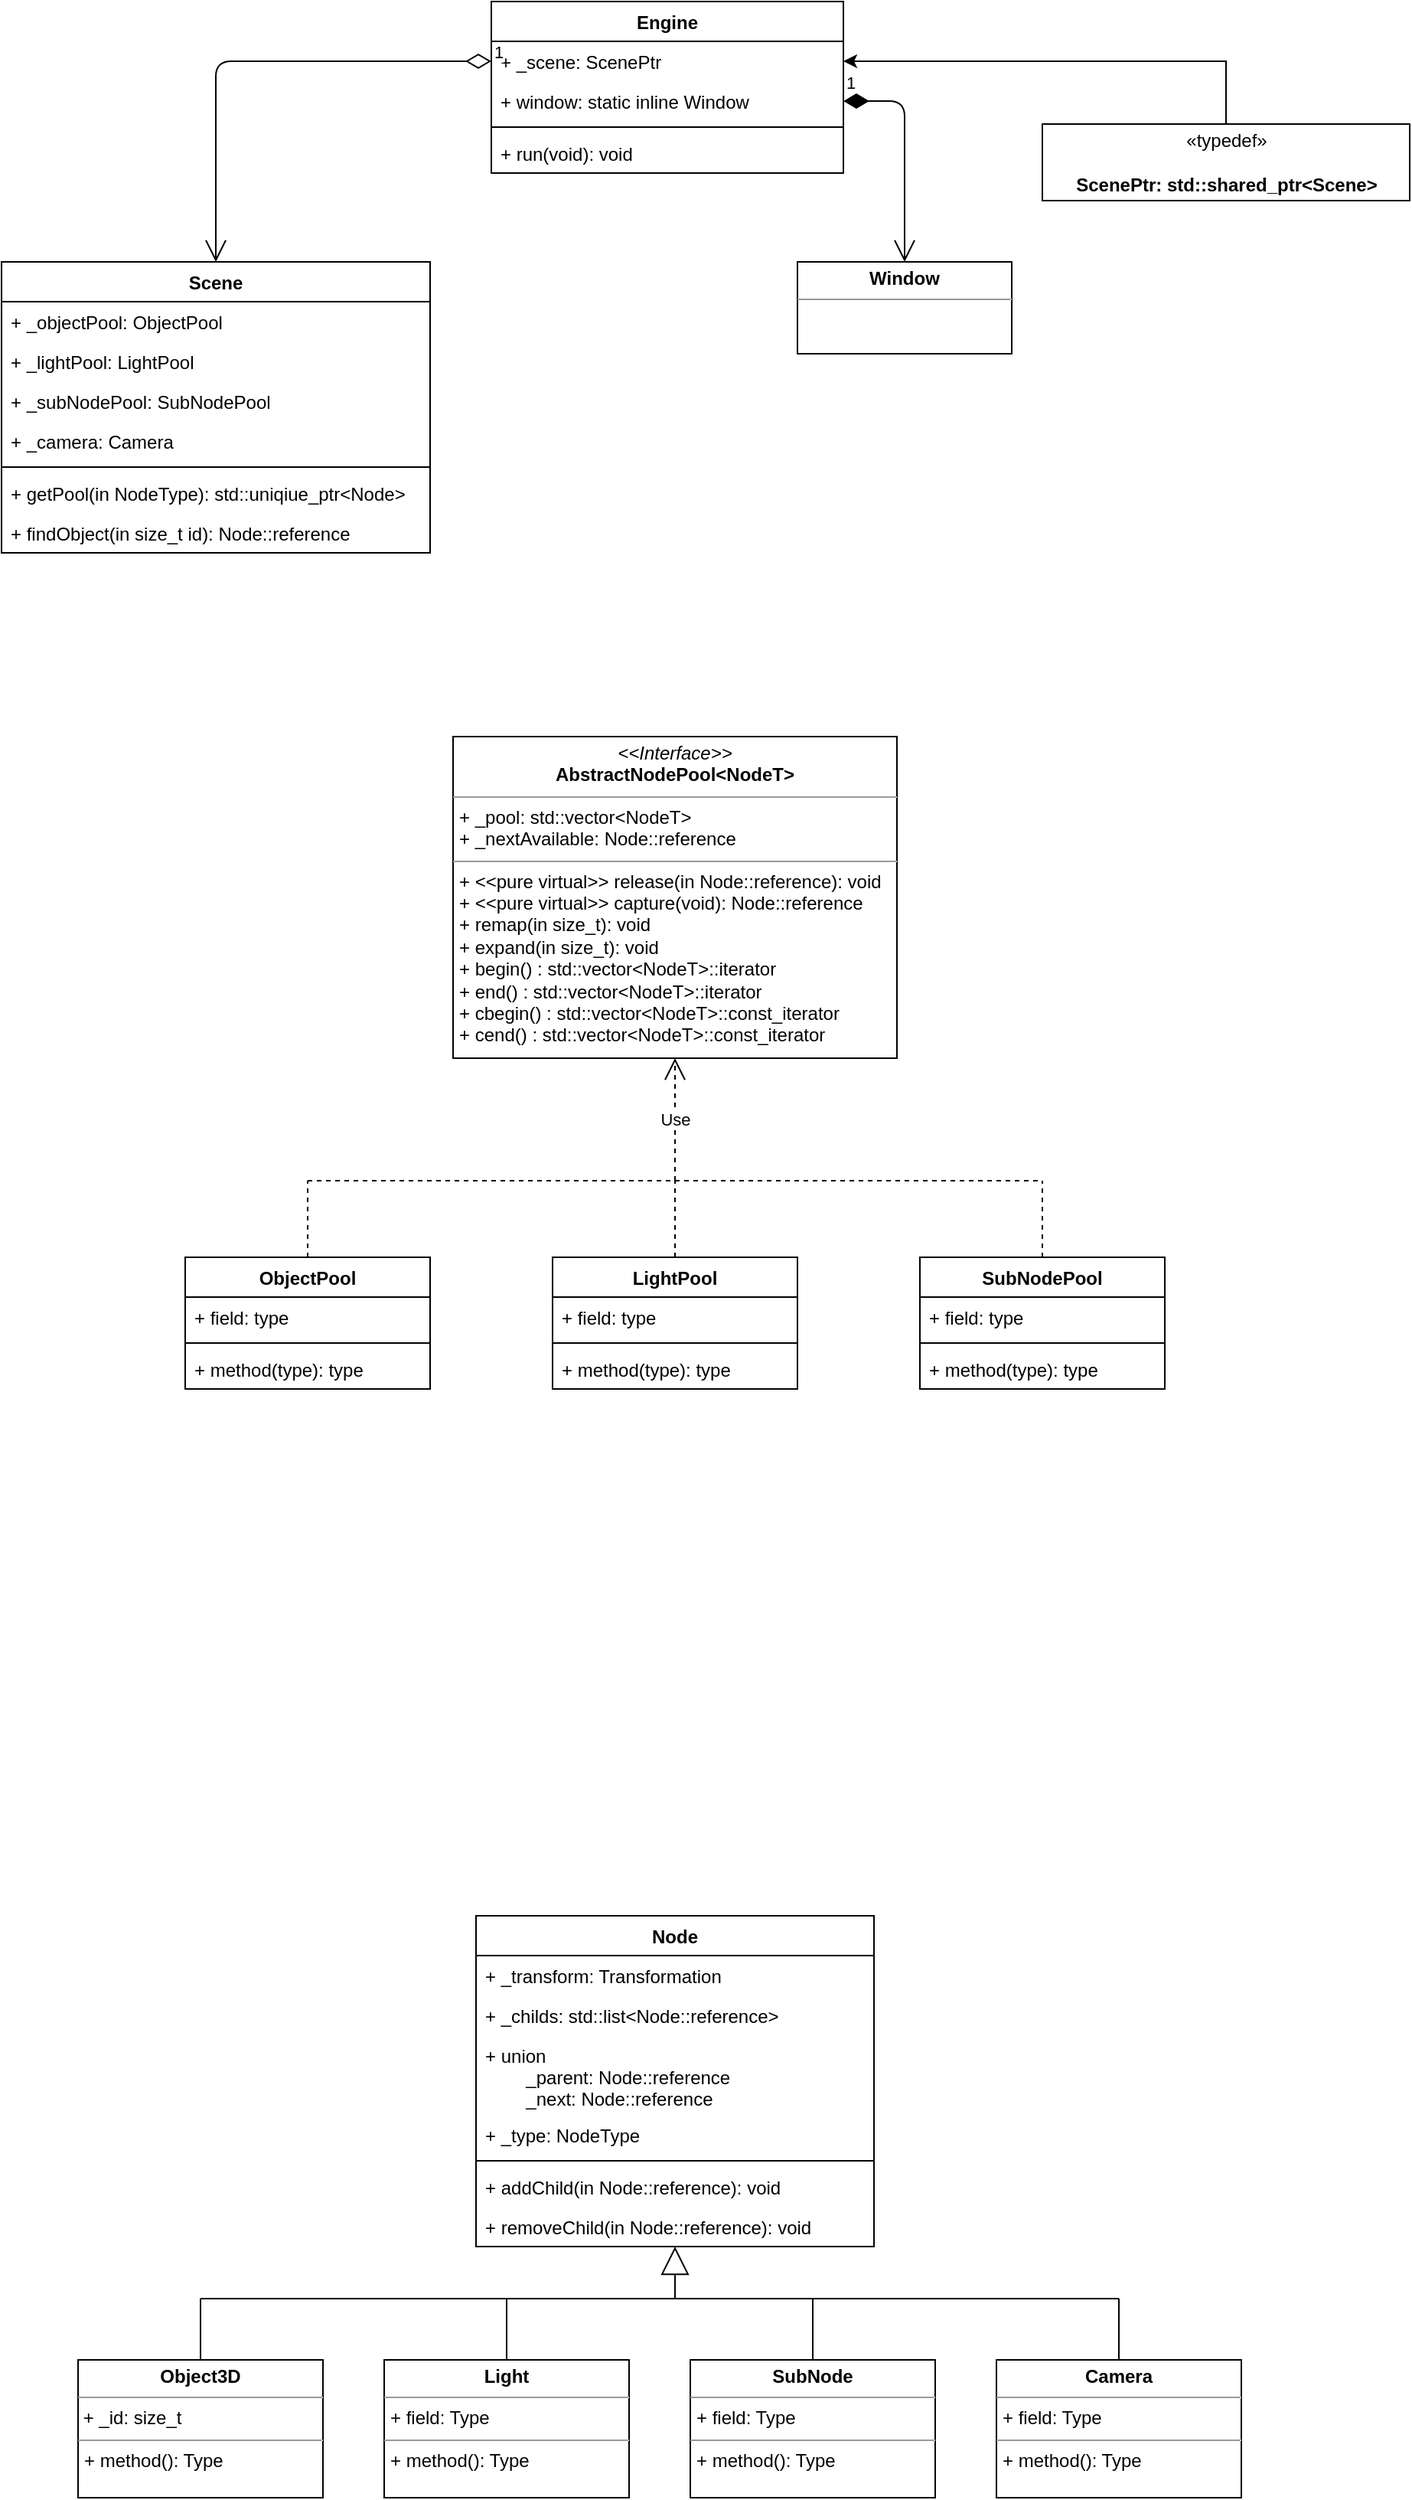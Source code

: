 <mxfile version="14.5.8" type="github">
  <diagram id="K0zAZXQBr5MxUlYF5iTr" name="Page-1">
    <mxGraphModel dx="868" dy="1561" grid="1" gridSize="10" guides="1" tooltips="1" connect="1" arrows="1" fold="1" page="1" pageScale="1" pageWidth="850" pageHeight="1100" math="0" shadow="0">
      <root>
        <mxCell id="0" />
        <mxCell id="1" parent="0" />
        <mxCell id="OS8nYZnWAJqrrNTVnIxq-2" value="Node" style="swimlane;fontStyle=1;align=center;verticalAlign=top;childLayout=stackLayout;horizontal=1;startSize=26;horizontalStack=0;resizeParent=1;resizeParentMax=0;resizeLast=0;collapsible=1;marginBottom=0;" parent="1" vertex="1">
          <mxGeometry x="350" y="1240" width="260" height="216" as="geometry" />
        </mxCell>
        <mxCell id="OS8nYZnWAJqrrNTVnIxq-3" value="+ _transform: Transformation" style="text;strokeColor=none;fillColor=none;align=left;verticalAlign=top;spacingLeft=4;spacingRight=4;overflow=hidden;rotatable=0;points=[[0,0.5],[1,0.5]];portConstraint=eastwest;" parent="OS8nYZnWAJqrrNTVnIxq-2" vertex="1">
          <mxGeometry y="26" width="260" height="26" as="geometry" />
        </mxCell>
        <mxCell id="OS8nYZnWAJqrrNTVnIxq-6" value="+ _childs: std::list&lt;Node::reference&gt;" style="text;strokeColor=none;fillColor=none;align=left;verticalAlign=top;spacingLeft=4;spacingRight=4;overflow=hidden;rotatable=0;points=[[0,0.5],[1,0.5]];portConstraint=eastwest;" parent="OS8nYZnWAJqrrNTVnIxq-2" vertex="1">
          <mxGeometry y="52" width="260" height="26" as="geometry" />
        </mxCell>
        <mxCell id="OS8nYZnWAJqrrNTVnIxq-7" value="+ union&#xa;        _parent: Node::reference&#xa;        _next: Node::reference&#xa;" style="text;strokeColor=none;fillColor=none;align=left;verticalAlign=top;spacingLeft=4;spacingRight=4;overflow=hidden;rotatable=0;points=[[0,0.5],[1,0.5]];portConstraint=eastwest;" parent="OS8nYZnWAJqrrNTVnIxq-2" vertex="1">
          <mxGeometry y="78" width="260" height="52" as="geometry" />
        </mxCell>
        <mxCell id="OS8nYZnWAJqrrNTVnIxq-8" value="+ _type: NodeType" style="text;strokeColor=none;fillColor=none;align=left;verticalAlign=top;spacingLeft=4;spacingRight=4;overflow=hidden;rotatable=0;points=[[0,0.5],[1,0.5]];portConstraint=eastwest;" parent="OS8nYZnWAJqrrNTVnIxq-2" vertex="1">
          <mxGeometry y="130" width="260" height="26" as="geometry" />
        </mxCell>
        <mxCell id="OS8nYZnWAJqrrNTVnIxq-4" value="" style="line;strokeWidth=1;fillColor=none;align=left;verticalAlign=middle;spacingTop=-1;spacingLeft=3;spacingRight=3;rotatable=0;labelPosition=right;points=[];portConstraint=eastwest;" parent="OS8nYZnWAJqrrNTVnIxq-2" vertex="1">
          <mxGeometry y="156" width="260" height="8" as="geometry" />
        </mxCell>
        <mxCell id="OS8nYZnWAJqrrNTVnIxq-5" value="+ addChild(in Node::reference): void" style="text;strokeColor=none;fillColor=none;align=left;verticalAlign=top;spacingLeft=4;spacingRight=4;overflow=hidden;rotatable=0;points=[[0,0.5],[1,0.5]];portConstraint=eastwest;" parent="OS8nYZnWAJqrrNTVnIxq-2" vertex="1">
          <mxGeometry y="164" width="260" height="26" as="geometry" />
        </mxCell>
        <mxCell id="OS8nYZnWAJqrrNTVnIxq-9" value="+ removeChild(in Node::reference): void" style="text;strokeColor=none;fillColor=none;align=left;verticalAlign=top;spacingLeft=4;spacingRight=4;overflow=hidden;rotatable=0;points=[[0,0.5],[1,0.5]];portConstraint=eastwest;" parent="OS8nYZnWAJqrrNTVnIxq-2" vertex="1">
          <mxGeometry y="190" width="260" height="26" as="geometry" />
        </mxCell>
        <mxCell id="OS8nYZnWAJqrrNTVnIxq-10" value="Scene" style="swimlane;fontStyle=1;align=center;verticalAlign=top;childLayout=stackLayout;horizontal=1;startSize=26;horizontalStack=0;resizeParent=1;resizeParentMax=0;resizeLast=0;collapsible=1;marginBottom=0;" parent="1" vertex="1">
          <mxGeometry x="40" y="160" width="280" height="190" as="geometry" />
        </mxCell>
        <mxCell id="OS8nYZnWAJqrrNTVnIxq-11" value="+ _objectPool: ObjectPool" style="text;strokeColor=none;fillColor=none;align=left;verticalAlign=top;spacingLeft=4;spacingRight=4;overflow=hidden;rotatable=0;points=[[0,0.5],[1,0.5]];portConstraint=eastwest;" parent="OS8nYZnWAJqrrNTVnIxq-10" vertex="1">
          <mxGeometry y="26" width="280" height="26" as="geometry" />
        </mxCell>
        <mxCell id="OS8nYZnWAJqrrNTVnIxq-14" value="+ _lightPool: LightPool" style="text;strokeColor=none;fillColor=none;align=left;verticalAlign=top;spacingLeft=4;spacingRight=4;overflow=hidden;rotatable=0;points=[[0,0.5],[1,0.5]];portConstraint=eastwest;" parent="OS8nYZnWAJqrrNTVnIxq-10" vertex="1">
          <mxGeometry y="52" width="280" height="26" as="geometry" />
        </mxCell>
        <mxCell id="OS8nYZnWAJqrrNTVnIxq-15" value="+ _subNodePool: SubNodePool" style="text;strokeColor=none;fillColor=none;align=left;verticalAlign=top;spacingLeft=4;spacingRight=4;overflow=hidden;rotatable=0;points=[[0,0.5],[1,0.5]];portConstraint=eastwest;" parent="OS8nYZnWAJqrrNTVnIxq-10" vertex="1">
          <mxGeometry y="78" width="280" height="26" as="geometry" />
        </mxCell>
        <mxCell id="OS8nYZnWAJqrrNTVnIxq-17" value="+ _camera: Camera" style="text;strokeColor=none;fillColor=none;align=left;verticalAlign=top;spacingLeft=4;spacingRight=4;overflow=hidden;rotatable=0;points=[[0,0.5],[1,0.5]];portConstraint=eastwest;" parent="OS8nYZnWAJqrrNTVnIxq-10" vertex="1">
          <mxGeometry y="104" width="280" height="26" as="geometry" />
        </mxCell>
        <mxCell id="OS8nYZnWAJqrrNTVnIxq-12" value="" style="line;strokeWidth=1;fillColor=none;align=left;verticalAlign=middle;spacingTop=-1;spacingLeft=3;spacingRight=3;rotatable=0;labelPosition=right;points=[];portConstraint=eastwest;" parent="OS8nYZnWAJqrrNTVnIxq-10" vertex="1">
          <mxGeometry y="130" width="280" height="8" as="geometry" />
        </mxCell>
        <mxCell id="OS8nYZnWAJqrrNTVnIxq-13" value="+ getPool(in NodeType): std::uniqiue_ptr&lt;Node&gt;" style="text;strokeColor=none;fillColor=none;align=left;verticalAlign=top;spacingLeft=4;spacingRight=4;overflow=hidden;rotatable=0;points=[[0,0.5],[1,0.5]];portConstraint=eastwest;" parent="OS8nYZnWAJqrrNTVnIxq-10" vertex="1">
          <mxGeometry y="138" width="280" height="26" as="geometry" />
        </mxCell>
        <mxCell id="OS8nYZnWAJqrrNTVnIxq-39" value="+ findObject(in size_t id): Node::reference" style="text;strokeColor=none;fillColor=none;align=left;verticalAlign=top;spacingLeft=4;spacingRight=4;overflow=hidden;rotatable=0;points=[[0,0.5],[1,0.5]];portConstraint=eastwest;" parent="OS8nYZnWAJqrrNTVnIxq-10" vertex="1">
          <mxGeometry y="164" width="280" height="26" as="geometry" />
        </mxCell>
        <mxCell id="OS8nYZnWAJqrrNTVnIxq-20" value="&lt;p style=&quot;margin: 0px ; margin-top: 4px ; text-align: center&quot;&gt;&lt;b&gt;Object3D&lt;/b&gt;&lt;/p&gt;&lt;hr size=&quot;1&quot;&gt;&amp;nbsp;+ _id: size_t &lt;br&gt;&lt;hr size=&quot;1&quot;&gt;&lt;p style=&quot;margin: 0px ; margin-left: 4px&quot;&gt;+ method(): Type&lt;/p&gt;" style="verticalAlign=top;align=left;overflow=fill;fontSize=12;fontFamily=Helvetica;html=1;" parent="1" vertex="1">
          <mxGeometry x="90" y="1530" width="160" height="90" as="geometry" />
        </mxCell>
        <mxCell id="OS8nYZnWAJqrrNTVnIxq-22" value="&lt;p style=&quot;margin: 0px ; margin-top: 4px ; text-align: center&quot;&gt;&lt;b&gt;Light&lt;/b&gt;&lt;br&gt;&lt;/p&gt;&lt;hr size=&quot;1&quot;&gt;&lt;p style=&quot;margin: 0px ; margin-left: 4px&quot;&gt;+ field: Type&lt;/p&gt;&lt;hr size=&quot;1&quot;&gt;&lt;p style=&quot;margin: 0px ; margin-left: 4px&quot;&gt;+ method(): Type&lt;/p&gt;" style="verticalAlign=top;align=left;overflow=fill;fontSize=12;fontFamily=Helvetica;html=1;" parent="1" vertex="1">
          <mxGeometry x="290" y="1530" width="160" height="90" as="geometry" />
        </mxCell>
        <mxCell id="OS8nYZnWAJqrrNTVnIxq-23" value="&lt;p style=&quot;margin: 0px ; margin-top: 4px ; text-align: center&quot;&gt;&lt;b&gt;SubNode&lt;/b&gt;&lt;br&gt;&lt;/p&gt;&lt;hr size=&quot;1&quot;&gt;&lt;p style=&quot;margin: 0px ; margin-left: 4px&quot;&gt;+ field: Type&lt;/p&gt;&lt;hr size=&quot;1&quot;&gt;&lt;p style=&quot;margin: 0px ; margin-left: 4px&quot;&gt;+ method(): Type&lt;/p&gt;" style="verticalAlign=top;align=left;overflow=fill;fontSize=12;fontFamily=Helvetica;html=1;" parent="1" vertex="1">
          <mxGeometry x="490" y="1530" width="160" height="90" as="geometry" />
        </mxCell>
        <mxCell id="OS8nYZnWAJqrrNTVnIxq-24" value="&lt;p style=&quot;margin: 0px ; margin-top: 4px ; text-align: center&quot;&gt;&lt;b&gt;Camera&lt;/b&gt;&lt;/p&gt;&lt;hr size=&quot;1&quot;&gt;&lt;p style=&quot;margin: 0px ; margin-left: 4px&quot;&gt;+ field: Type&lt;/p&gt;&lt;hr size=&quot;1&quot;&gt;&lt;p style=&quot;margin: 0px ; margin-left: 4px&quot;&gt;+ method(): Type&lt;/p&gt;" style="verticalAlign=top;align=left;overflow=fill;fontSize=12;fontFamily=Helvetica;html=1;" parent="1" vertex="1">
          <mxGeometry x="690" y="1530" width="160" height="90" as="geometry" />
        </mxCell>
        <mxCell id="OS8nYZnWAJqrrNTVnIxq-32" value="" style="endArrow=block;endSize=16;endFill=0;html=1;" parent="1" target="OS8nYZnWAJqrrNTVnIxq-2" edge="1">
          <mxGeometry width="160" relative="1" as="geometry">
            <mxPoint x="480" y="1490" as="sourcePoint" />
            <mxPoint x="520" y="1500" as="targetPoint" />
          </mxGeometry>
        </mxCell>
        <mxCell id="OS8nYZnWAJqrrNTVnIxq-33" value="" style="endArrow=none;html=1;exitX=0.5;exitY=0;exitDx=0;exitDy=0;" parent="1" source="OS8nYZnWAJqrrNTVnIxq-20" edge="1">
          <mxGeometry width="50" height="50" relative="1" as="geometry">
            <mxPoint x="420" y="1490" as="sourcePoint" />
            <mxPoint x="170" y="1490" as="targetPoint" />
          </mxGeometry>
        </mxCell>
        <mxCell id="OS8nYZnWAJqrrNTVnIxq-34" value="" style="endArrow=none;html=1;" parent="1" edge="1">
          <mxGeometry width="50" height="50" relative="1" as="geometry">
            <mxPoint x="170" y="1490" as="sourcePoint" />
            <mxPoint x="770" y="1490" as="targetPoint" />
          </mxGeometry>
        </mxCell>
        <mxCell id="OS8nYZnWAJqrrNTVnIxq-35" value="" style="endArrow=none;html=1;exitX=0.5;exitY=0;exitDx=0;exitDy=0;" parent="1" source="OS8nYZnWAJqrrNTVnIxq-24" edge="1">
          <mxGeometry width="50" height="50" relative="1" as="geometry">
            <mxPoint x="420" y="1490" as="sourcePoint" />
            <mxPoint x="770" y="1490" as="targetPoint" />
          </mxGeometry>
        </mxCell>
        <mxCell id="OS8nYZnWAJqrrNTVnIxq-36" value="" style="endArrow=none;html=1;exitX=0.5;exitY=0;exitDx=0;exitDy=0;" parent="1" source="OS8nYZnWAJqrrNTVnIxq-22" edge="1">
          <mxGeometry width="50" height="50" relative="1" as="geometry">
            <mxPoint x="420" y="1490" as="sourcePoint" />
            <mxPoint x="370" y="1490" as="targetPoint" />
          </mxGeometry>
        </mxCell>
        <mxCell id="OS8nYZnWAJqrrNTVnIxq-37" value="" style="endArrow=none;html=1;exitX=0.5;exitY=0;exitDx=0;exitDy=0;" parent="1" source="OS8nYZnWAJqrrNTVnIxq-23" edge="1">
          <mxGeometry width="50" height="50" relative="1" as="geometry">
            <mxPoint x="420" y="1490" as="sourcePoint" />
            <mxPoint x="570" y="1490" as="targetPoint" />
          </mxGeometry>
        </mxCell>
        <mxCell id="OS8nYZnWAJqrrNTVnIxq-40" value="Engine" style="swimlane;fontStyle=1;align=center;verticalAlign=top;childLayout=stackLayout;horizontal=1;startSize=26;horizontalStack=0;resizeParent=1;resizeParentMax=0;resizeLast=0;collapsible=1;marginBottom=0;" parent="1" vertex="1">
          <mxGeometry x="360" y="-10" width="230" height="112" as="geometry" />
        </mxCell>
        <mxCell id="OS8nYZnWAJqrrNTVnIxq-41" value="+ _scene: ScenePtr" style="text;strokeColor=none;fillColor=none;align=left;verticalAlign=top;spacingLeft=4;spacingRight=4;overflow=hidden;rotatable=0;points=[[0,0.5],[1,0.5]];portConstraint=eastwest;" parent="OS8nYZnWAJqrrNTVnIxq-40" vertex="1">
          <mxGeometry y="26" width="230" height="26" as="geometry" />
        </mxCell>
        <mxCell id="OS8nYZnWAJqrrNTVnIxq-45" value="+ window: static inline Window" style="text;strokeColor=none;fillColor=none;align=left;verticalAlign=top;spacingLeft=4;spacingRight=4;overflow=hidden;rotatable=0;points=[[0,0.5],[1,0.5]];portConstraint=eastwest;" parent="OS8nYZnWAJqrrNTVnIxq-40" vertex="1">
          <mxGeometry y="52" width="230" height="26" as="geometry" />
        </mxCell>
        <mxCell id="OS8nYZnWAJqrrNTVnIxq-42" value="" style="line;strokeWidth=1;fillColor=none;align=left;verticalAlign=middle;spacingTop=-1;spacingLeft=3;spacingRight=3;rotatable=0;labelPosition=right;points=[];portConstraint=eastwest;" parent="OS8nYZnWAJqrrNTVnIxq-40" vertex="1">
          <mxGeometry y="78" width="230" height="8" as="geometry" />
        </mxCell>
        <mxCell id="OS8nYZnWAJqrrNTVnIxq-43" value="+ run(void): void" style="text;strokeColor=none;fillColor=none;align=left;verticalAlign=top;spacingLeft=4;spacingRight=4;overflow=hidden;rotatable=0;points=[[0,0.5],[1,0.5]];portConstraint=eastwest;" parent="OS8nYZnWAJqrrNTVnIxq-40" vertex="1">
          <mxGeometry y="86" width="230" height="26" as="geometry" />
        </mxCell>
        <mxCell id="OS8nYZnWAJqrrNTVnIxq-46" value="1" style="endArrow=open;html=1;endSize=12;startArrow=diamondThin;startSize=14;startFill=0;edgeStyle=orthogonalEdgeStyle;align=left;verticalAlign=bottom;" parent="1" source="OS8nYZnWAJqrrNTVnIxq-41" target="OS8nYZnWAJqrrNTVnIxq-10" edge="1">
          <mxGeometry x="-1" y="3" relative="1" as="geometry">
            <mxPoint x="380" y="220" as="sourcePoint" />
            <mxPoint x="540" y="220" as="targetPoint" />
          </mxGeometry>
        </mxCell>
        <mxCell id="OS8nYZnWAJqrrNTVnIxq-48" value="&lt;p style=&quot;margin: 0px ; margin-top: 4px ; text-align: center&quot;&gt;&lt;b&gt;Window&lt;/b&gt;&lt;/p&gt;&lt;hr size=&quot;1&quot;&gt;&lt;div style=&quot;height: 2px&quot;&gt;&lt;/div&gt;" style="verticalAlign=top;align=left;overflow=fill;fontSize=12;fontFamily=Helvetica;html=1;" parent="1" vertex="1">
          <mxGeometry x="560" y="160" width="140" height="60" as="geometry" />
        </mxCell>
        <mxCell id="OS8nYZnWAJqrrNTVnIxq-51" value="&lt;p style=&quot;margin: 0px ; margin-top: 4px ; text-align: center&quot;&gt;&lt;i&gt;&amp;lt;&amp;lt;Interface&amp;gt;&amp;gt;&lt;/i&gt;&lt;br&gt;&lt;b&gt;AbstractNodePool&amp;lt;NodeT&amp;gt;&lt;/b&gt;&lt;/p&gt;&lt;hr size=&quot;1&quot;&gt;&lt;p style=&quot;margin: 0px ; margin-left: 4px&quot;&gt;+ _pool: std::vector&amp;lt;NodeT&amp;gt;&lt;br&gt;+ _nextAvailable: Node::reference&lt;/p&gt;&lt;hr size=&quot;1&quot;&gt;&lt;p style=&quot;margin: 0px ; margin-left: 4px&quot;&gt;+ &amp;lt;&amp;lt;pure virtual&amp;gt;&amp;gt; release(in Node::reference): void&lt;br&gt;+ &amp;lt;&amp;lt;pure virtual&amp;gt;&amp;gt; capture(void): Node::reference &lt;br&gt;&lt;/p&gt;&lt;p style=&quot;margin: 0px ; margin-left: 4px&quot;&gt;+ remap(in size_t): void&lt;/p&gt;&lt;p style=&quot;margin: 0px ; margin-left: 4px&quot;&gt;+ expand(in size_t): void&lt;/p&gt;&lt;p style=&quot;margin: 0px ; margin-left: 4px&quot;&gt;+ begin() : std::vector&amp;lt;NodeT&amp;gt;::iterator&lt;/p&gt;&lt;p style=&quot;margin: 0px ; margin-left: 4px&quot;&gt;+ end() : std::vector&amp;lt;NodeT&amp;gt;::iterator&lt;/p&gt;&lt;p style=&quot;margin: 0px ; margin-left: 4px&quot;&gt;+ cbegin() : std::vector&amp;lt;NodeT&amp;gt;::const_iterator&lt;/p&gt;&lt;p style=&quot;margin: 0px ; margin-left: 4px&quot;&gt;+ cend() : std::vector&amp;lt;NodeT&amp;gt;::const_iterator&lt;/p&gt;" style="verticalAlign=top;align=left;overflow=fill;fontSize=12;fontFamily=Helvetica;html=1;" parent="1" vertex="1">
          <mxGeometry x="335" y="470" width="290" height="210" as="geometry" />
        </mxCell>
        <mxCell id="OS8nYZnWAJqrrNTVnIxq-52" value="1" style="endArrow=open;html=1;endSize=12;startArrow=diamondThin;startSize=14;startFill=1;edgeStyle=orthogonalEdgeStyle;align=left;verticalAlign=bottom;" parent="1" source="OS8nYZnWAJqrrNTVnIxq-45" target="OS8nYZnWAJqrrNTVnIxq-48" edge="1">
          <mxGeometry x="-1" y="3" relative="1" as="geometry">
            <mxPoint x="370" y="180" as="sourcePoint" />
            <mxPoint x="530" y="180" as="targetPoint" />
          </mxGeometry>
        </mxCell>
        <mxCell id="EpknL9Fy81mYQwR228dj-3" style="edgeStyle=orthogonalEdgeStyle;rounded=0;orthogonalLoop=1;jettySize=auto;html=1;entryX=1;entryY=0.5;entryDx=0;entryDy=0;" edge="1" parent="1" source="EpknL9Fy81mYQwR228dj-2" target="OS8nYZnWAJqrrNTVnIxq-41">
          <mxGeometry relative="1" as="geometry" />
        </mxCell>
        <mxCell id="EpknL9Fy81mYQwR228dj-2" value="«typedef»&lt;br&gt;&lt;div&gt;&lt;br&gt;&lt;/div&gt;&lt;div&gt;&lt;b&gt;ScenePtr: std::shared_ptr&amp;lt;Scene&amp;gt;&lt;/b&gt;&lt;br&gt;&lt;/div&gt;&lt;b&gt;&lt;/b&gt;" style="html=1;" vertex="1" parent="1">
          <mxGeometry x="720" y="70" width="240" height="50" as="geometry" />
        </mxCell>
        <mxCell id="EpknL9Fy81mYQwR228dj-9" value="Use" style="endArrow=open;endSize=12;dashed=1;html=1;entryX=0.5;entryY=1;entryDx=0;entryDy=0;" edge="1" parent="1" target="OS8nYZnWAJqrrNTVnIxq-51">
          <mxGeometry width="160" relative="1" as="geometry">
            <mxPoint x="480" y="760" as="sourcePoint" />
            <mxPoint x="460" y="790" as="targetPoint" />
          </mxGeometry>
        </mxCell>
        <mxCell id="EpknL9Fy81mYQwR228dj-10" value="ObjectPool" style="swimlane;fontStyle=1;align=center;verticalAlign=top;childLayout=stackLayout;horizontal=1;startSize=26;horizontalStack=0;resizeParent=1;resizeParentMax=0;resizeLast=0;collapsible=1;marginBottom=0;" vertex="1" parent="1">
          <mxGeometry x="160" y="810" width="160" height="86" as="geometry" />
        </mxCell>
        <mxCell id="EpknL9Fy81mYQwR228dj-11" value="+ field: type" style="text;strokeColor=none;fillColor=none;align=left;verticalAlign=top;spacingLeft=4;spacingRight=4;overflow=hidden;rotatable=0;points=[[0,0.5],[1,0.5]];portConstraint=eastwest;" vertex="1" parent="EpknL9Fy81mYQwR228dj-10">
          <mxGeometry y="26" width="160" height="26" as="geometry" />
        </mxCell>
        <mxCell id="EpknL9Fy81mYQwR228dj-12" value="" style="line;strokeWidth=1;fillColor=none;align=left;verticalAlign=middle;spacingTop=-1;spacingLeft=3;spacingRight=3;rotatable=0;labelPosition=right;points=[];portConstraint=eastwest;" vertex="1" parent="EpknL9Fy81mYQwR228dj-10">
          <mxGeometry y="52" width="160" height="8" as="geometry" />
        </mxCell>
        <mxCell id="EpknL9Fy81mYQwR228dj-13" value="+ method(type): type" style="text;strokeColor=none;fillColor=none;align=left;verticalAlign=top;spacingLeft=4;spacingRight=4;overflow=hidden;rotatable=0;points=[[0,0.5],[1,0.5]];portConstraint=eastwest;" vertex="1" parent="EpknL9Fy81mYQwR228dj-10">
          <mxGeometry y="60" width="160" height="26" as="geometry" />
        </mxCell>
        <mxCell id="EpknL9Fy81mYQwR228dj-14" value="LightPool" style="swimlane;fontStyle=1;align=center;verticalAlign=top;childLayout=stackLayout;horizontal=1;startSize=26;horizontalStack=0;resizeParent=1;resizeParentMax=0;resizeLast=0;collapsible=1;marginBottom=0;" vertex="1" parent="1">
          <mxGeometry x="400" y="810" width="160" height="86" as="geometry" />
        </mxCell>
        <mxCell id="EpknL9Fy81mYQwR228dj-15" value="+ field: type" style="text;strokeColor=none;fillColor=none;align=left;verticalAlign=top;spacingLeft=4;spacingRight=4;overflow=hidden;rotatable=0;points=[[0,0.5],[1,0.5]];portConstraint=eastwest;" vertex="1" parent="EpknL9Fy81mYQwR228dj-14">
          <mxGeometry y="26" width="160" height="26" as="geometry" />
        </mxCell>
        <mxCell id="EpknL9Fy81mYQwR228dj-16" value="" style="line;strokeWidth=1;fillColor=none;align=left;verticalAlign=middle;spacingTop=-1;spacingLeft=3;spacingRight=3;rotatable=0;labelPosition=right;points=[];portConstraint=eastwest;" vertex="1" parent="EpknL9Fy81mYQwR228dj-14">
          <mxGeometry y="52" width="160" height="8" as="geometry" />
        </mxCell>
        <mxCell id="EpknL9Fy81mYQwR228dj-17" value="+ method(type): type" style="text;strokeColor=none;fillColor=none;align=left;verticalAlign=top;spacingLeft=4;spacingRight=4;overflow=hidden;rotatable=0;points=[[0,0.5],[1,0.5]];portConstraint=eastwest;" vertex="1" parent="EpknL9Fy81mYQwR228dj-14">
          <mxGeometry y="60" width="160" height="26" as="geometry" />
        </mxCell>
        <mxCell id="EpknL9Fy81mYQwR228dj-18" value="SubNodePool" style="swimlane;fontStyle=1;align=center;verticalAlign=top;childLayout=stackLayout;horizontal=1;startSize=26;horizontalStack=0;resizeParent=1;resizeParentMax=0;resizeLast=0;collapsible=1;marginBottom=0;" vertex="1" parent="1">
          <mxGeometry x="640" y="810" width="160" height="86" as="geometry" />
        </mxCell>
        <mxCell id="EpknL9Fy81mYQwR228dj-19" value="+ field: type" style="text;strokeColor=none;fillColor=none;align=left;verticalAlign=top;spacingLeft=4;spacingRight=4;overflow=hidden;rotatable=0;points=[[0,0.5],[1,0.5]];portConstraint=eastwest;" vertex="1" parent="EpknL9Fy81mYQwR228dj-18">
          <mxGeometry y="26" width="160" height="26" as="geometry" />
        </mxCell>
        <mxCell id="EpknL9Fy81mYQwR228dj-20" value="" style="line;strokeWidth=1;fillColor=none;align=left;verticalAlign=middle;spacingTop=-1;spacingLeft=3;spacingRight=3;rotatable=0;labelPosition=right;points=[];portConstraint=eastwest;" vertex="1" parent="EpknL9Fy81mYQwR228dj-18">
          <mxGeometry y="52" width="160" height="8" as="geometry" />
        </mxCell>
        <mxCell id="EpknL9Fy81mYQwR228dj-21" value="+ method(type): type" style="text;strokeColor=none;fillColor=none;align=left;verticalAlign=top;spacingLeft=4;spacingRight=4;overflow=hidden;rotatable=0;points=[[0,0.5],[1,0.5]];portConstraint=eastwest;" vertex="1" parent="EpknL9Fy81mYQwR228dj-18">
          <mxGeometry y="60" width="160" height="26" as="geometry" />
        </mxCell>
        <mxCell id="EpknL9Fy81mYQwR228dj-23" value="" style="endArrow=none;dashed=1;html=1;" edge="1" parent="1">
          <mxGeometry width="50" height="50" relative="1" as="geometry">
            <mxPoint x="240" y="760" as="sourcePoint" />
            <mxPoint x="720" y="760" as="targetPoint" />
          </mxGeometry>
        </mxCell>
        <mxCell id="EpknL9Fy81mYQwR228dj-24" value="" style="endArrow=none;dashed=1;html=1;exitX=0.5;exitY=0;exitDx=0;exitDy=0;" edge="1" parent="1" source="EpknL9Fy81mYQwR228dj-10">
          <mxGeometry width="50" height="50" relative="1" as="geometry">
            <mxPoint x="460" y="840" as="sourcePoint" />
            <mxPoint x="240" y="760" as="targetPoint" />
          </mxGeometry>
        </mxCell>
        <mxCell id="EpknL9Fy81mYQwR228dj-25" value="" style="endArrow=none;dashed=1;html=1;exitX=0.5;exitY=0;exitDx=0;exitDy=0;" edge="1" parent="1" source="EpknL9Fy81mYQwR228dj-14">
          <mxGeometry width="50" height="50" relative="1" as="geometry">
            <mxPoint x="460" y="840" as="sourcePoint" />
            <mxPoint x="480" y="760" as="targetPoint" />
          </mxGeometry>
        </mxCell>
        <mxCell id="EpknL9Fy81mYQwR228dj-26" value="" style="endArrow=none;dashed=1;html=1;exitX=0.5;exitY=0;exitDx=0;exitDy=0;" edge="1" parent="1" source="EpknL9Fy81mYQwR228dj-18">
          <mxGeometry width="50" height="50" relative="1" as="geometry">
            <mxPoint x="460" y="840" as="sourcePoint" />
            <mxPoint x="720" y="760" as="targetPoint" />
          </mxGeometry>
        </mxCell>
      </root>
    </mxGraphModel>
  </diagram>
</mxfile>
